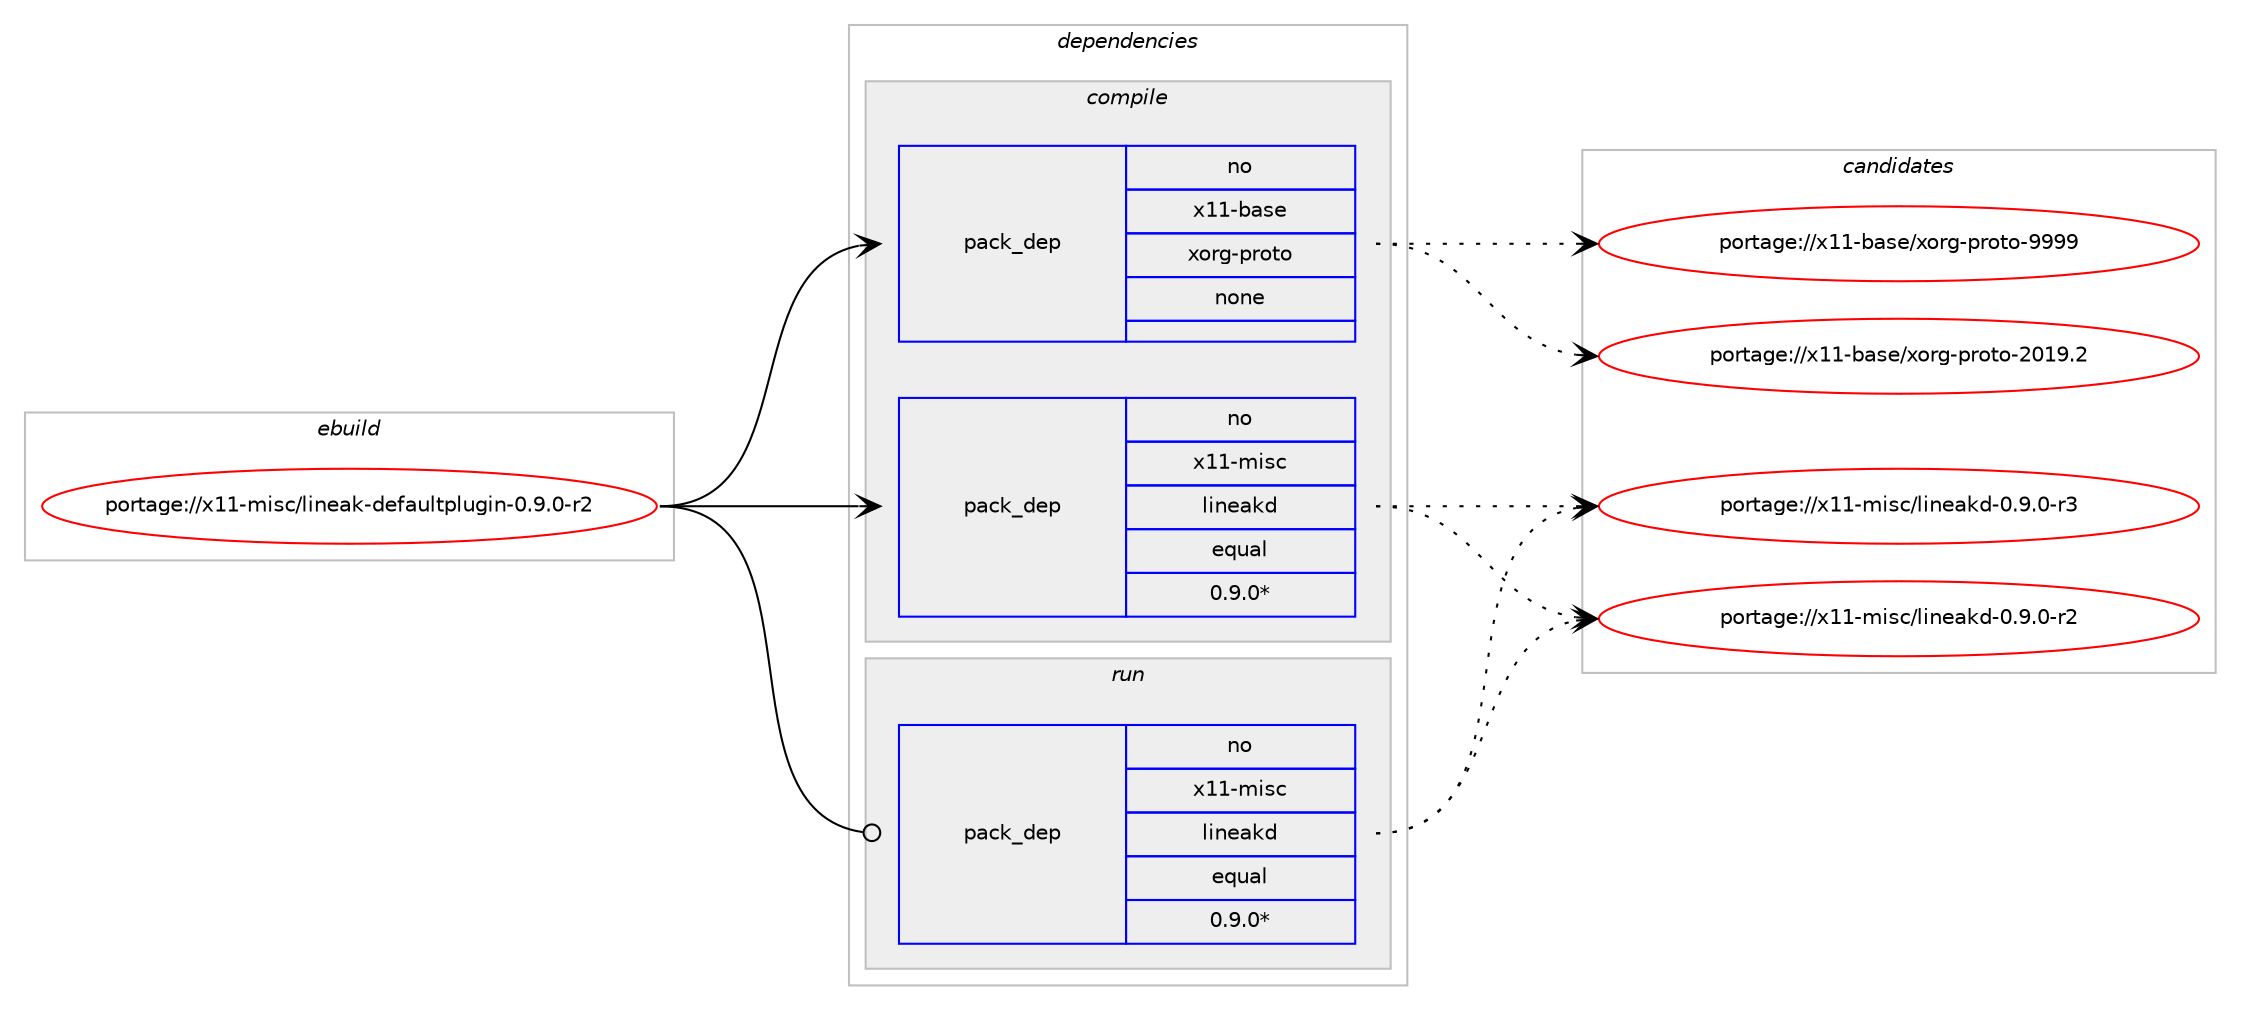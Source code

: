 digraph prolog {

# *************
# Graph options
# *************

newrank=true;
concentrate=true;
compound=true;
graph [rankdir=LR,fontname=Helvetica,fontsize=10,ranksep=1.5];#, ranksep=2.5, nodesep=0.2];
edge  [arrowhead=vee];
node  [fontname=Helvetica,fontsize=10];

# **********
# The ebuild
# **********

subgraph cluster_leftcol {
color=gray;
rank=same;
label=<<i>ebuild</i>>;
id [label="portage://x11-misc/lineak-defaultplugin-0.9.0-r2", color=red, width=4, href="../x11-misc/lineak-defaultplugin-0.9.0-r2.svg"];
}

# ****************
# The dependencies
# ****************

subgraph cluster_midcol {
color=gray;
label=<<i>dependencies</i>>;
subgraph cluster_compile {
fillcolor="#eeeeee";
style=filled;
label=<<i>compile</i>>;
subgraph pack7587 {
dependency8729 [label=<<TABLE BORDER="0" CELLBORDER="1" CELLSPACING="0" CELLPADDING="4" WIDTH="220"><TR><TD ROWSPAN="6" CELLPADDING="30">pack_dep</TD></TR><TR><TD WIDTH="110">no</TD></TR><TR><TD>x11-base</TD></TR><TR><TD>xorg-proto</TD></TR><TR><TD>none</TD></TR><TR><TD></TD></TR></TABLE>>, shape=none, color=blue];
}
id:e -> dependency8729:w [weight=20,style="solid",arrowhead="vee"];
subgraph pack7588 {
dependency8730 [label=<<TABLE BORDER="0" CELLBORDER="1" CELLSPACING="0" CELLPADDING="4" WIDTH="220"><TR><TD ROWSPAN="6" CELLPADDING="30">pack_dep</TD></TR><TR><TD WIDTH="110">no</TD></TR><TR><TD>x11-misc</TD></TR><TR><TD>lineakd</TD></TR><TR><TD>equal</TD></TR><TR><TD>0.9.0*</TD></TR></TABLE>>, shape=none, color=blue];
}
id:e -> dependency8730:w [weight=20,style="solid",arrowhead="vee"];
}
subgraph cluster_compileandrun {
fillcolor="#eeeeee";
style=filled;
label=<<i>compile and run</i>>;
}
subgraph cluster_run {
fillcolor="#eeeeee";
style=filled;
label=<<i>run</i>>;
subgraph pack7589 {
dependency8731 [label=<<TABLE BORDER="0" CELLBORDER="1" CELLSPACING="0" CELLPADDING="4" WIDTH="220"><TR><TD ROWSPAN="6" CELLPADDING="30">pack_dep</TD></TR><TR><TD WIDTH="110">no</TD></TR><TR><TD>x11-misc</TD></TR><TR><TD>lineakd</TD></TR><TR><TD>equal</TD></TR><TR><TD>0.9.0*</TD></TR></TABLE>>, shape=none, color=blue];
}
id:e -> dependency8731:w [weight=20,style="solid",arrowhead="odot"];
}
}

# **************
# The candidates
# **************

subgraph cluster_choices {
rank=same;
color=gray;
label=<<i>candidates</i>>;

subgraph choice7587 {
color=black;
nodesep=1;
choice120494945989711510147120111114103451121141111161114557575757 [label="portage://x11-base/xorg-proto-9999", color=red, width=4,href="../x11-base/xorg-proto-9999.svg"];
choice1204949459897115101471201111141034511211411111611145504849574650 [label="portage://x11-base/xorg-proto-2019.2", color=red, width=4,href="../x11-base/xorg-proto-2019.2.svg"];
dependency8729:e -> choice120494945989711510147120111114103451121141111161114557575757:w [style=dotted,weight="100"];
dependency8729:e -> choice1204949459897115101471201111141034511211411111611145504849574650:w [style=dotted,weight="100"];
}
subgraph choice7588 {
color=black;
nodesep=1;
choice1204949451091051159947108105110101971071004548465746484511451 [label="portage://x11-misc/lineakd-0.9.0-r3", color=red, width=4,href="../x11-misc/lineakd-0.9.0-r3.svg"];
choice1204949451091051159947108105110101971071004548465746484511450 [label="portage://x11-misc/lineakd-0.9.0-r2", color=red, width=4,href="../x11-misc/lineakd-0.9.0-r2.svg"];
dependency8730:e -> choice1204949451091051159947108105110101971071004548465746484511451:w [style=dotted,weight="100"];
dependency8730:e -> choice1204949451091051159947108105110101971071004548465746484511450:w [style=dotted,weight="100"];
}
subgraph choice7589 {
color=black;
nodesep=1;
choice1204949451091051159947108105110101971071004548465746484511451 [label="portage://x11-misc/lineakd-0.9.0-r3", color=red, width=4,href="../x11-misc/lineakd-0.9.0-r3.svg"];
choice1204949451091051159947108105110101971071004548465746484511450 [label="portage://x11-misc/lineakd-0.9.0-r2", color=red, width=4,href="../x11-misc/lineakd-0.9.0-r2.svg"];
dependency8731:e -> choice1204949451091051159947108105110101971071004548465746484511451:w [style=dotted,weight="100"];
dependency8731:e -> choice1204949451091051159947108105110101971071004548465746484511450:w [style=dotted,weight="100"];
}
}

}
